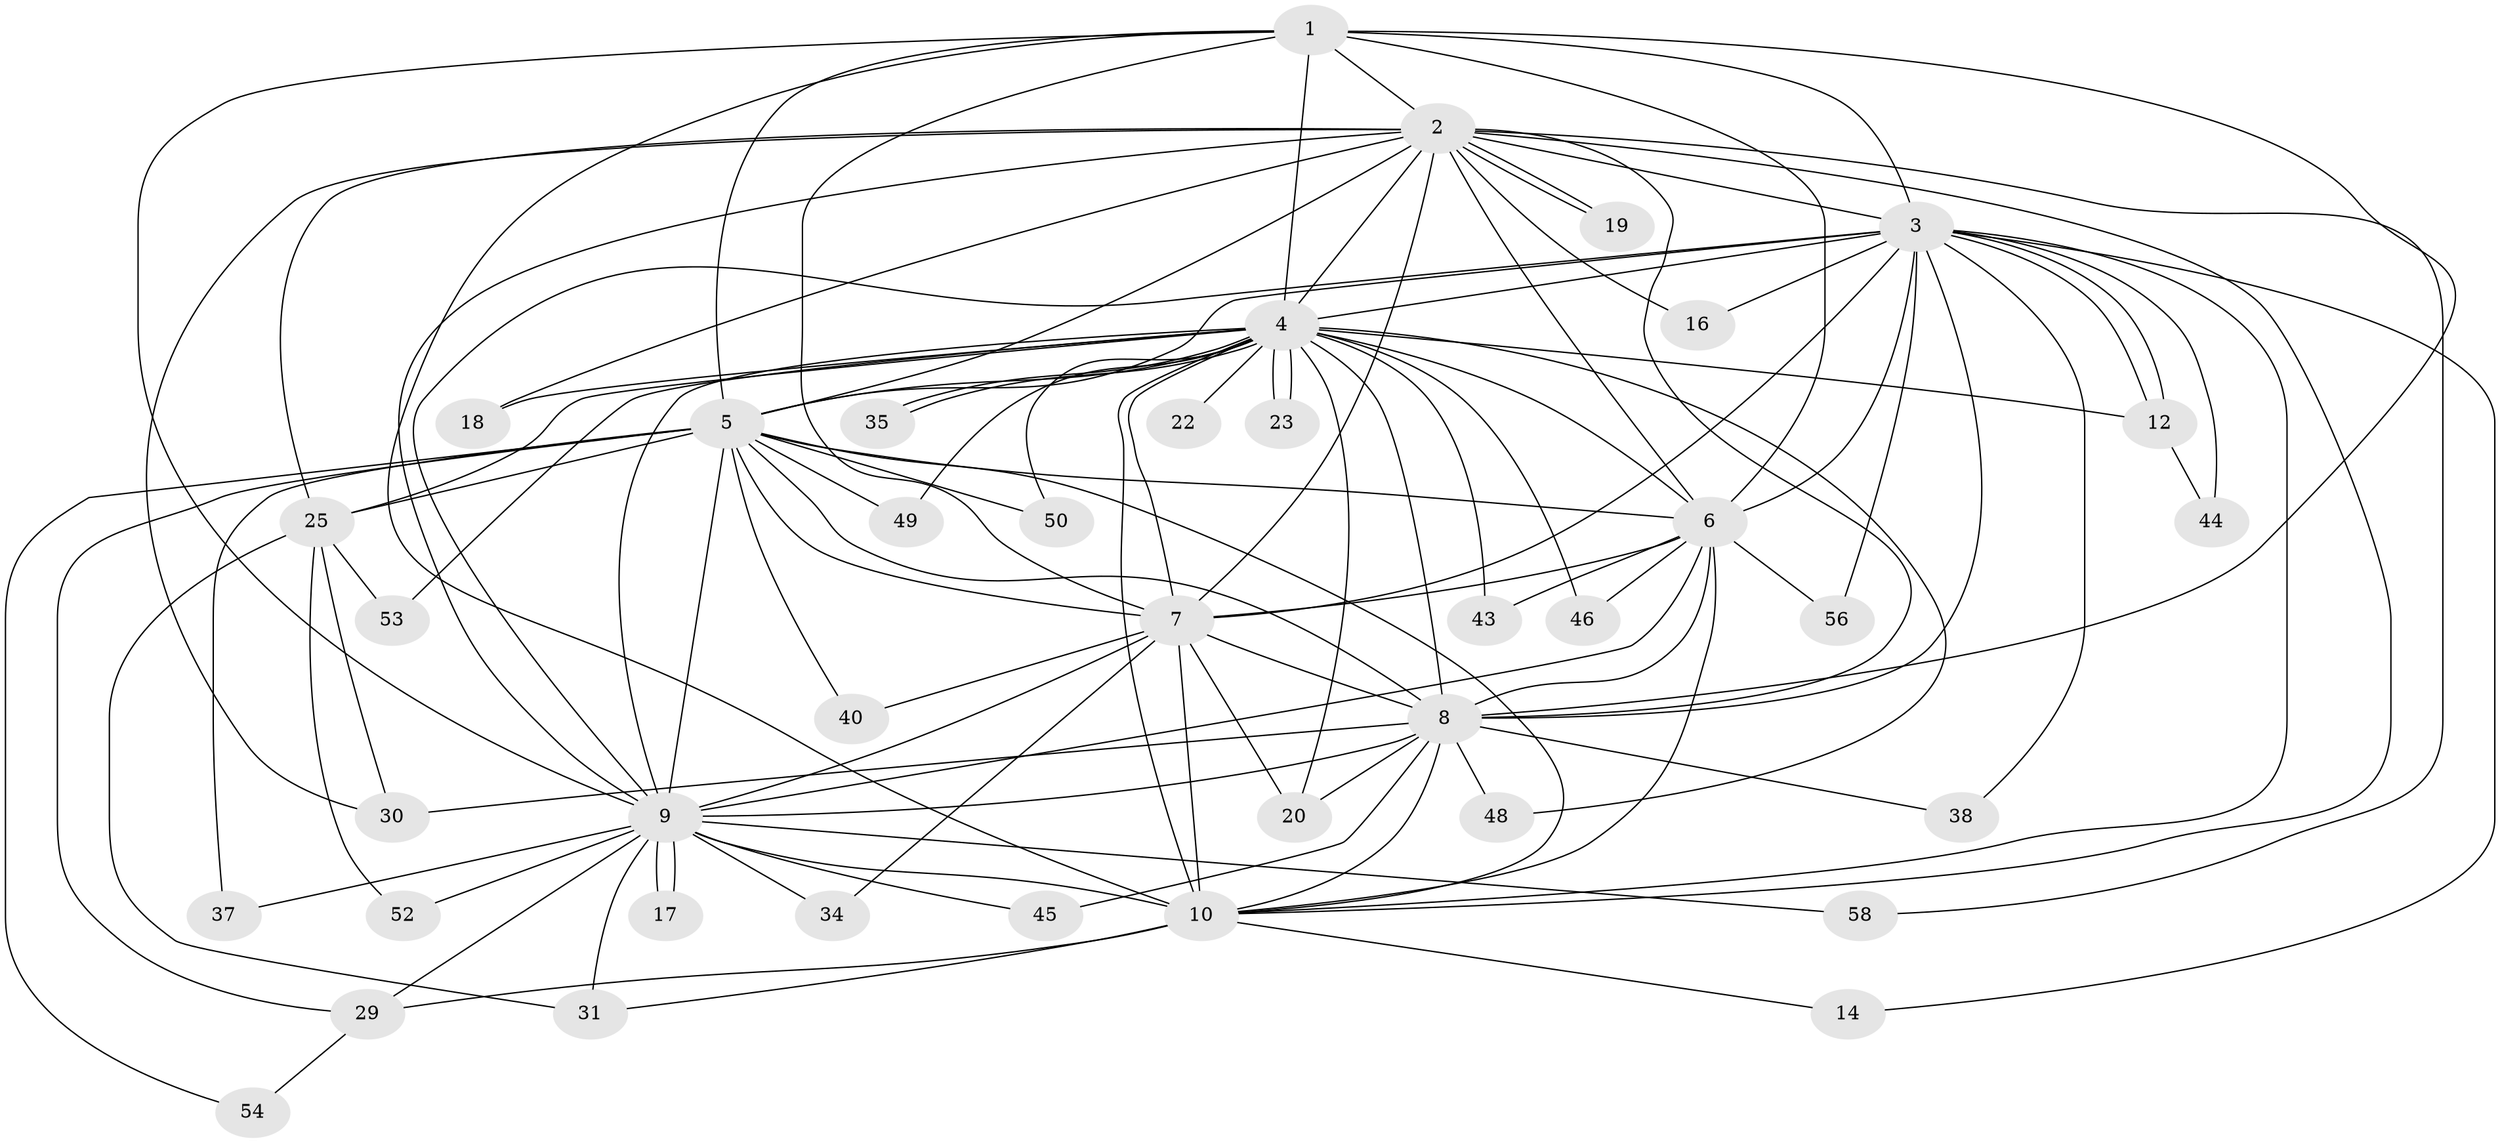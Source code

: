 // Generated by graph-tools (version 1.1) at 2025/51/02/27/25 19:51:50]
// undirected, 40 vertices, 110 edges
graph export_dot {
graph [start="1"]
  node [color=gray90,style=filled];
  1;
  2 [super="+21"];
  3 [super="+26"];
  4 [super="+15"];
  5 [super="+24"];
  6 [super="+33"];
  7 [super="+36"];
  8 [super="+13"];
  9 [super="+11"];
  10 [super="+32"];
  12 [super="+28"];
  14;
  16;
  17;
  18;
  19;
  20 [super="+55"];
  22;
  23;
  25 [super="+27"];
  29 [super="+39"];
  30 [super="+41"];
  31 [super="+47"];
  34;
  35 [super="+42"];
  37;
  38;
  40;
  43;
  44 [super="+57"];
  45;
  46 [super="+51"];
  48;
  49;
  50;
  52;
  53;
  54;
  56;
  58;
  1 -- 2;
  1 -- 3;
  1 -- 4;
  1 -- 5;
  1 -- 6 [weight=2];
  1 -- 7;
  1 -- 8;
  1 -- 9;
  1 -- 10;
  2 -- 3;
  2 -- 4 [weight=2];
  2 -- 5;
  2 -- 6;
  2 -- 7;
  2 -- 8;
  2 -- 9;
  2 -- 10;
  2 -- 16;
  2 -- 18;
  2 -- 19;
  2 -- 19;
  2 -- 25;
  2 -- 30;
  2 -- 58;
  3 -- 4 [weight=2];
  3 -- 5 [weight=2];
  3 -- 6;
  3 -- 7;
  3 -- 8 [weight=2];
  3 -- 9;
  3 -- 10;
  3 -- 12;
  3 -- 12;
  3 -- 14;
  3 -- 16;
  3 -- 38;
  3 -- 44 [weight=2];
  3 -- 56;
  4 -- 5;
  4 -- 6;
  4 -- 7;
  4 -- 8;
  4 -- 9;
  4 -- 10;
  4 -- 18;
  4 -- 20;
  4 -- 22 [weight=2];
  4 -- 23;
  4 -- 23;
  4 -- 35 [weight=2];
  4 -- 35;
  4 -- 46 [weight=2];
  4 -- 48;
  4 -- 49;
  4 -- 50;
  4 -- 53;
  4 -- 43;
  4 -- 25;
  4 -- 12;
  5 -- 6;
  5 -- 7;
  5 -- 8;
  5 -- 9;
  5 -- 10;
  5 -- 25;
  5 -- 37;
  5 -- 40;
  5 -- 49;
  5 -- 50;
  5 -- 54;
  5 -- 29;
  6 -- 7 [weight=2];
  6 -- 8;
  6 -- 9;
  6 -- 10;
  6 -- 43;
  6 -- 56;
  6 -- 46;
  7 -- 8;
  7 -- 9;
  7 -- 10;
  7 -- 20;
  7 -- 34;
  7 -- 40;
  8 -- 9 [weight=2];
  8 -- 10;
  8 -- 38;
  8 -- 45;
  8 -- 48;
  8 -- 30;
  8 -- 20;
  9 -- 10 [weight=2];
  9 -- 17;
  9 -- 17;
  9 -- 29;
  9 -- 31;
  9 -- 34;
  9 -- 37;
  9 -- 45;
  9 -- 52;
  9 -- 58;
  10 -- 14;
  10 -- 29;
  10 -- 31;
  12 -- 44;
  25 -- 30;
  25 -- 52;
  25 -- 53;
  25 -- 31;
  29 -- 54;
}
